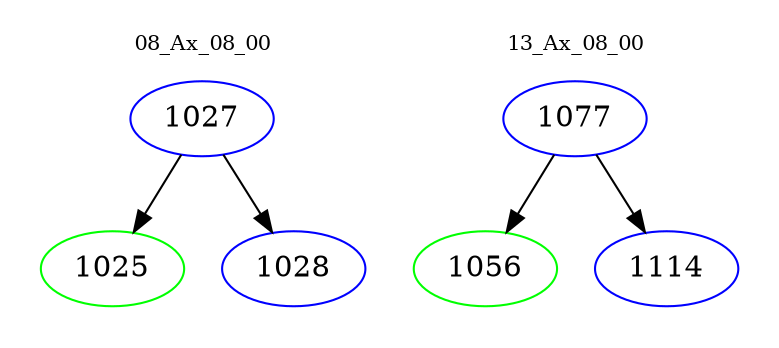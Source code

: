 digraph{
subgraph cluster_0 {
color = white
label = "08_Ax_08_00";
fontsize=10;
T0_1027 [label="1027", color="blue"]
T0_1027 -> T0_1025 [color="black"]
T0_1025 [label="1025", color="green"]
T0_1027 -> T0_1028 [color="black"]
T0_1028 [label="1028", color="blue"]
}
subgraph cluster_1 {
color = white
label = "13_Ax_08_00";
fontsize=10;
T1_1077 [label="1077", color="blue"]
T1_1077 -> T1_1056 [color="black"]
T1_1056 [label="1056", color="green"]
T1_1077 -> T1_1114 [color="black"]
T1_1114 [label="1114", color="blue"]
}
}

